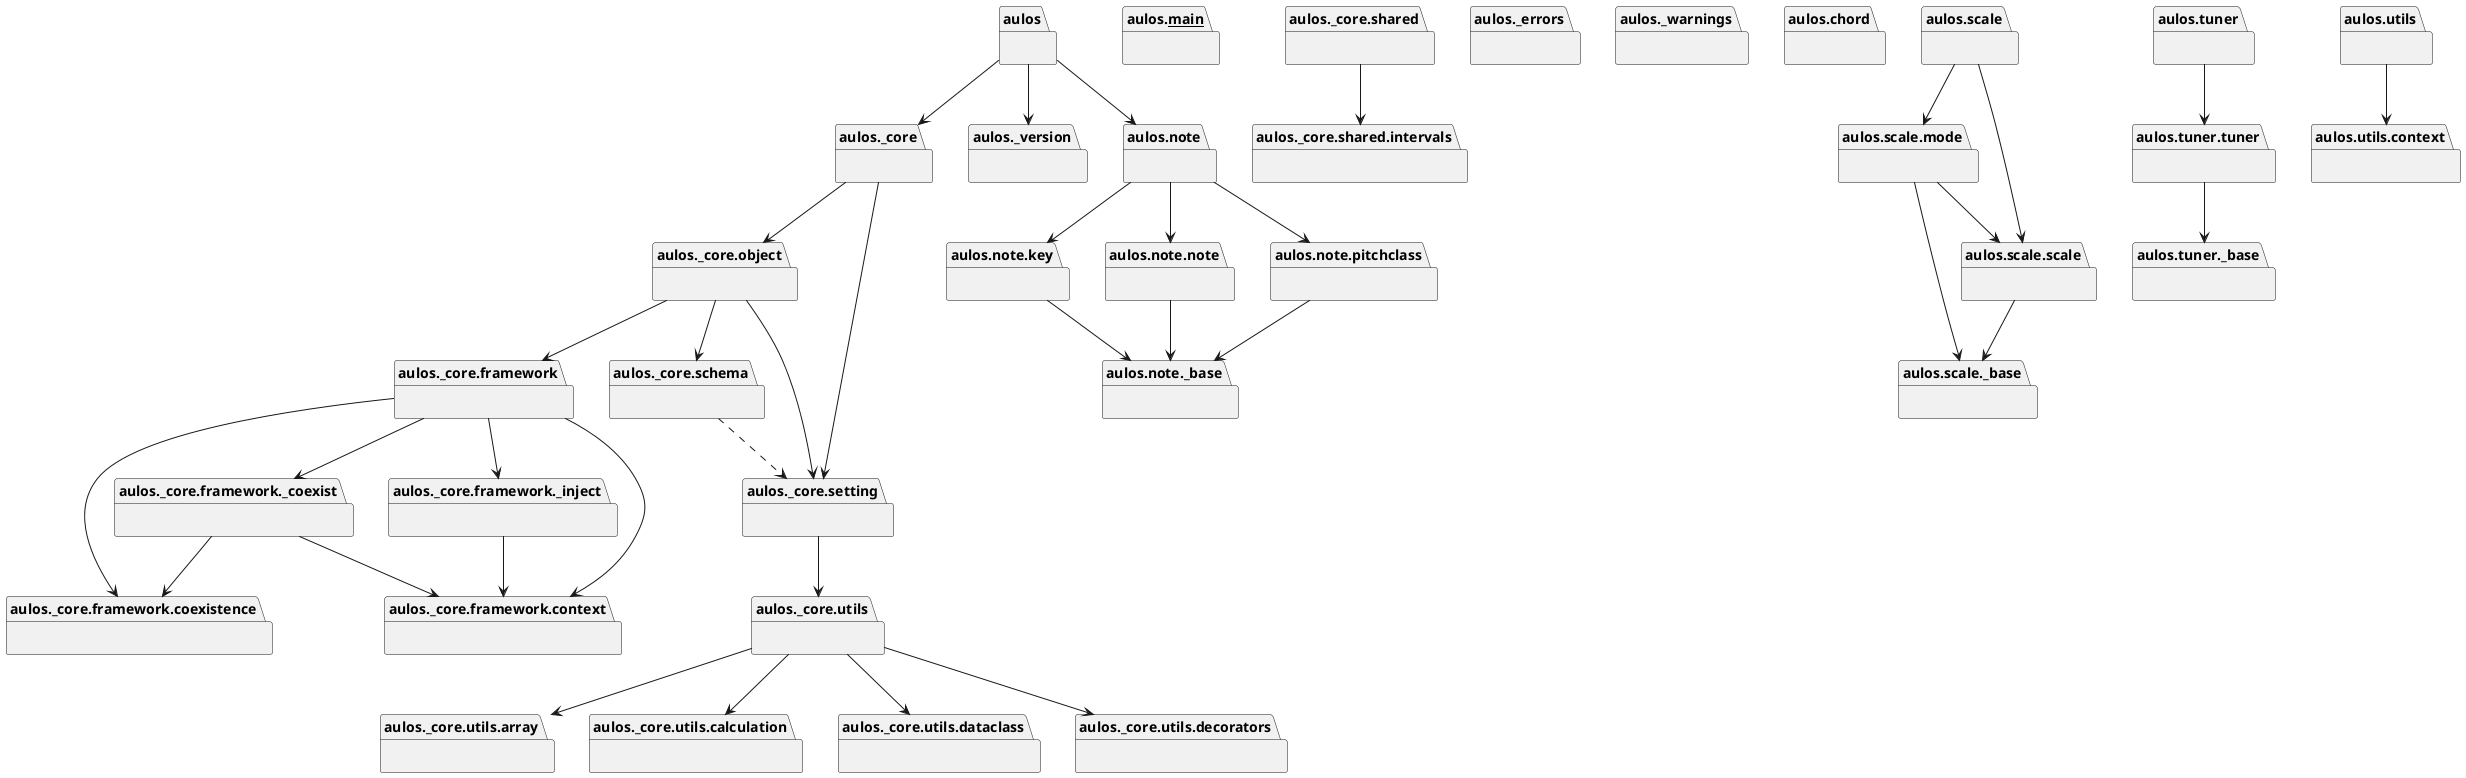 @startuml packages
set namespaceSeparator none
package "aulos" as aulos {
}
package "aulos.__main__" as aulos.__main__ {
}
package "aulos._core" as aulos._core {
}
package "aulos._core.framework" as aulos._core.framework {
}
package "aulos._core.framework._coexist" as aulos._core.framework._coexist {
}
package "aulos._core.framework._inject" as aulos._core.framework._inject {
}
package "aulos._core.framework.coexistence" as aulos._core.framework.coexistence {
}
package "aulos._core.framework.context" as aulos._core.framework.context {
}
package "aulos._core.object" as aulos._core.object {
}
package "aulos._core.schema" as aulos._core.schema {
}
package "aulos._core.setting" as aulos._core.setting {
}
package "aulos._core.shared" as aulos._core.shared {
}
package "aulos._core.shared.intervals" as aulos._core.shared.intervals {
}
package "aulos._core.utils" as aulos._core.utils {
}
package "aulos._core.utils.array" as aulos._core.utils.array {
}
package "aulos._core.utils.calculation" as aulos._core.utils.calculation {
}
package "aulos._core.utils.dataclass" as aulos._core.utils.dataclass {
}
package "aulos._core.utils.decorators" as aulos._core.utils.decorators {
}
package "aulos._errors" as aulos._errors {
}
package "aulos._version" as aulos._version {
}
package "aulos._warnings" as aulos._warnings {
}
package "aulos.chord" as aulos.chord {
}
package "aulos.note" as aulos.note {
}
package "aulos.note._base" as aulos.note._base {
}
package "aulos.note.key" as aulos.note.key {
}
package "aulos.note.note" as aulos.note.note {
}
package "aulos.note.pitchclass" as aulos.note.pitchclass {
}
package "aulos.scale" as aulos.scale {
}
package "aulos.scale._base" as aulos.scale._base {
}
package "aulos.scale.mode" as aulos.scale.mode {
}
package "aulos.scale.scale" as aulos.scale.scale {
}
package "aulos.tuner" as aulos.tuner {
}
package "aulos.tuner._base" as aulos.tuner._base {
}
package "aulos.tuner.tuner" as aulos.tuner.tuner {
}
package "aulos.utils" as aulos.utils {
}
package "aulos.utils.context" as aulos.utils.context {
}
aulos --> aulos._core
aulos --> aulos._version
aulos --> aulos.note
aulos._core --> aulos._core.object
aulos._core --> aulos._core.setting
aulos._core.framework --> aulos._core.framework._coexist
aulos._core.framework --> aulos._core.framework._inject
aulos._core.framework --> aulos._core.framework.coexistence
aulos._core.framework --> aulos._core.framework.context
aulos._core.framework._coexist --> aulos._core.framework.coexistence
aulos._core.framework._coexist --> aulos._core.framework.context
aulos._core.framework._inject --> aulos._core.framework.context
aulos._core.object --> aulos._core.framework
aulos._core.object --> aulos._core.schema
aulos._core.object --> aulos._core.setting
aulos._core.setting --> aulos._core.utils
aulos._core.shared --> aulos._core.shared.intervals
aulos._core.utils --> aulos._core.utils.array
aulos._core.utils --> aulos._core.utils.calculation
aulos._core.utils --> aulos._core.utils.dataclass
aulos._core.utils --> aulos._core.utils.decorators
aulos.note --> aulos.note.key
aulos.note --> aulos.note.note
aulos.note --> aulos.note.pitchclass
aulos.note.key --> aulos.note._base
aulos.note.note --> aulos.note._base
aulos.note.pitchclass --> aulos.note._base
aulos.scale --> aulos.scale.mode
aulos.scale --> aulos.scale.scale
aulos.scale.mode --> aulos.scale._base
aulos.scale.mode --> aulos.scale.scale
aulos.scale.scale --> aulos.scale._base
aulos.tuner --> aulos.tuner.tuner
aulos.tuner.tuner --> aulos.tuner._base
aulos.utils --> aulos.utils.context
aulos._core.schema ..> aulos._core.setting
@enduml
